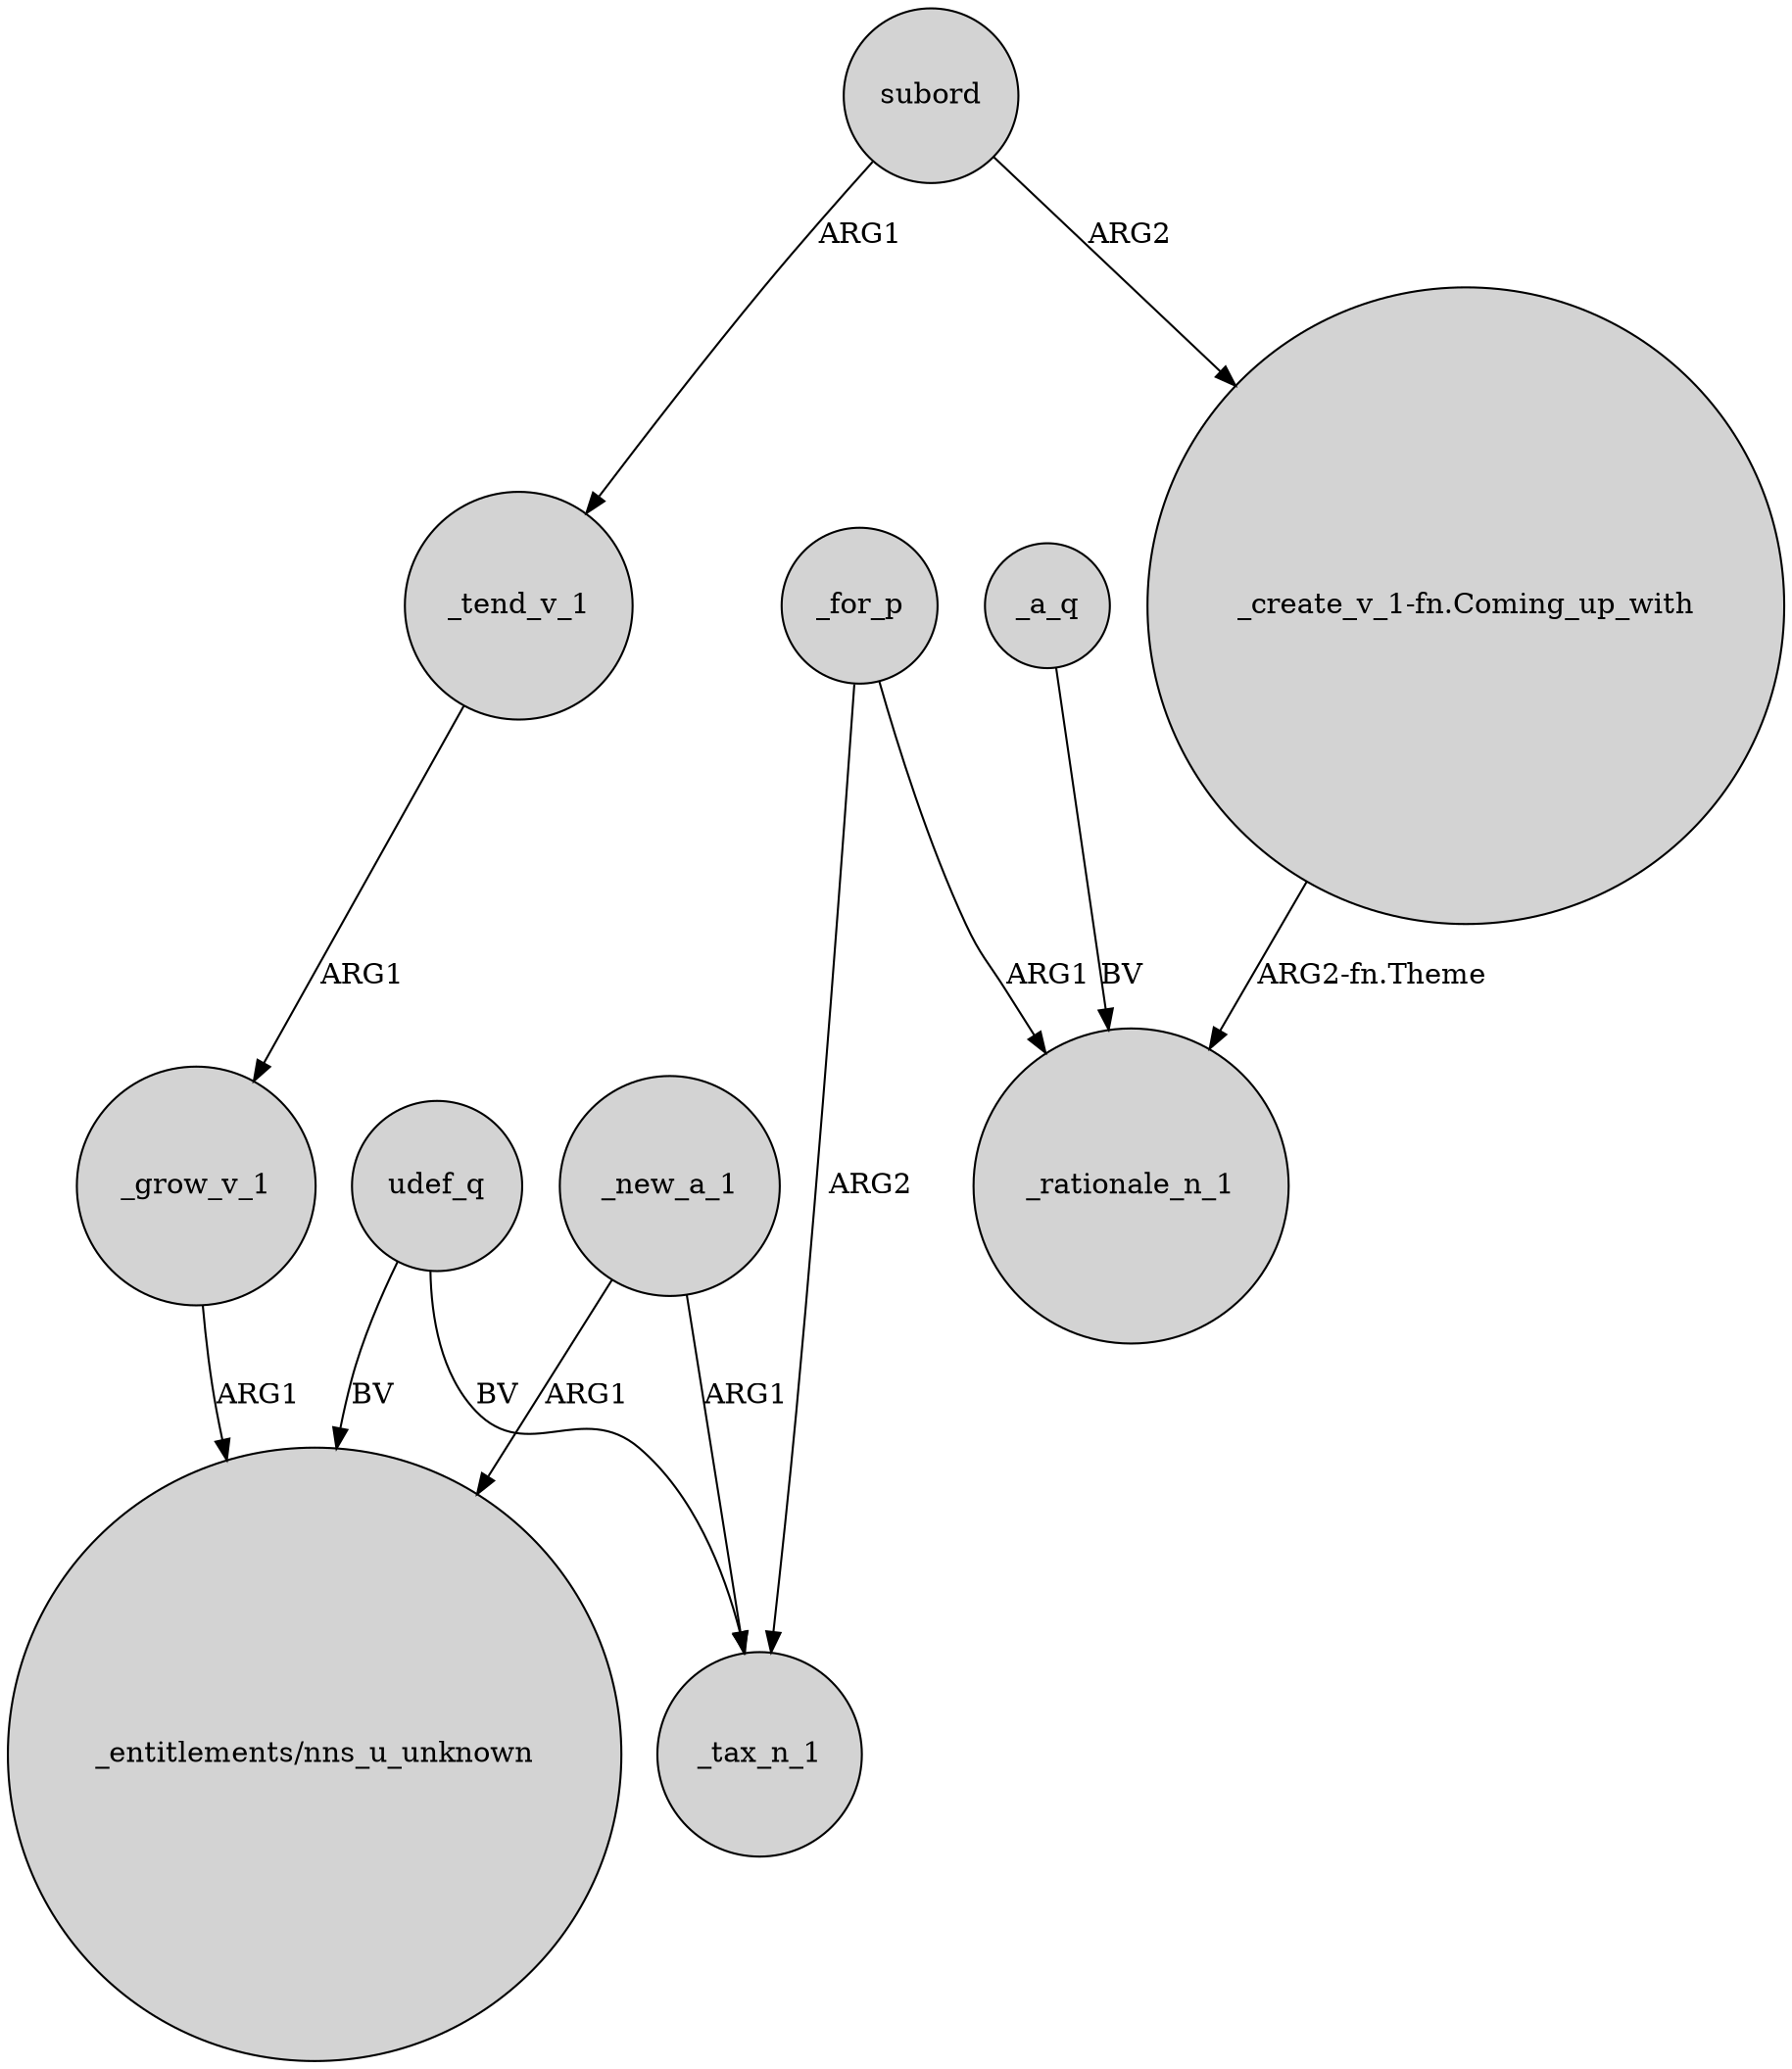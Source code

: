 digraph {
	node [shape=circle style=filled]
	udef_q -> "_entitlements/nns_u_unknown" [label=BV]
	subord -> "_create_v_1-fn.Coming_up_with" [label=ARG2]
	_new_a_1 -> _tax_n_1 [label=ARG1]
	"_create_v_1-fn.Coming_up_with" -> _rationale_n_1 [label="ARG2-fn.Theme"]
	_tend_v_1 -> _grow_v_1 [label=ARG1]
	subord -> _tend_v_1 [label=ARG1]
	_a_q -> _rationale_n_1 [label=BV]
	_for_p -> _tax_n_1 [label=ARG2]
	_for_p -> _rationale_n_1 [label=ARG1]
	_new_a_1 -> "_entitlements/nns_u_unknown" [label=ARG1]
	_grow_v_1 -> "_entitlements/nns_u_unknown" [label=ARG1]
	udef_q -> _tax_n_1 [label=BV]
}
